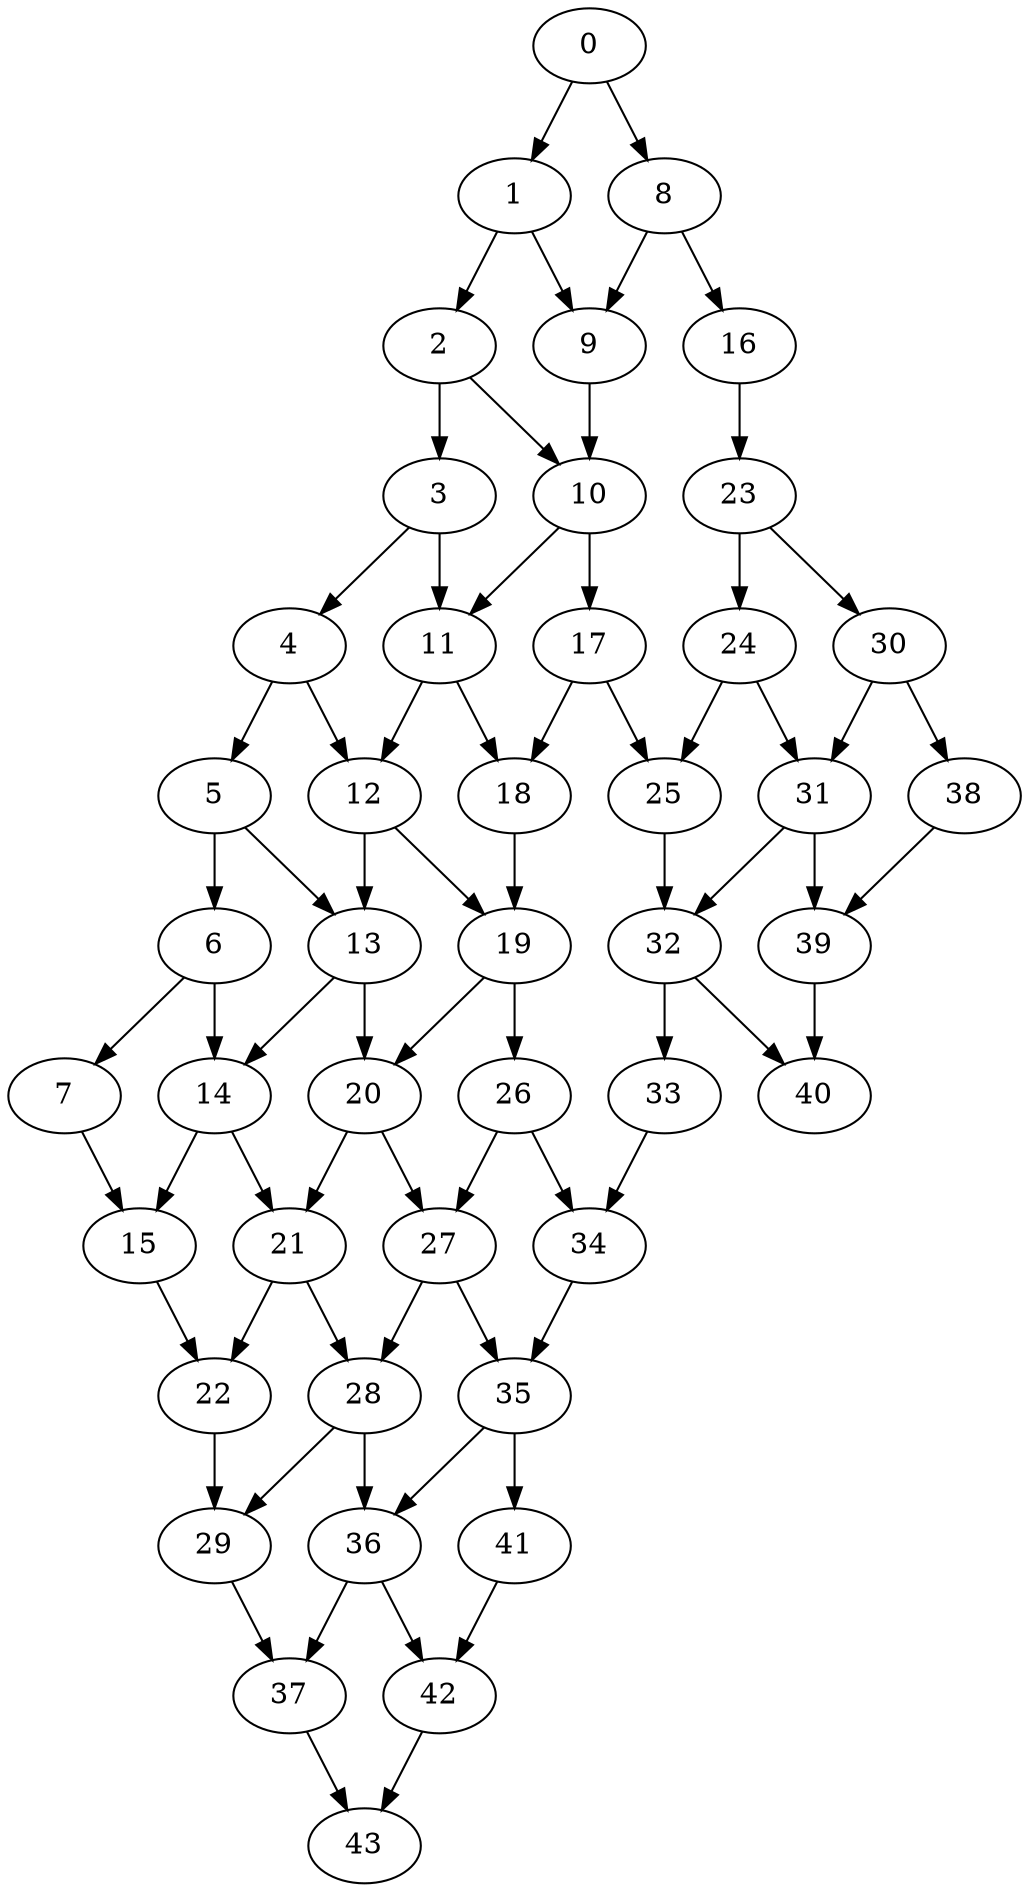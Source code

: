 digraph G {
0 -> 1
0 -> 8
1 -> 2
1 -> 9
2 -> 3
2 -> 10
3 -> 4
3 -> 11
4 -> 5
4 -> 12
5 -> 6
5 -> 13
6 -> 7
6 -> 14
7 -> 15
8 -> 9
8 -> 16
9 -> 10
10 -> 11
10 -> 17
11 -> 12
11 -> 18
12 -> 13
12 -> 19
13 -> 14
13 -> 20
14 -> 15
14 -> 21
15 -> 22
16 -> 23
17 -> 18
17 -> 25
18 -> 19
19 -> 20
19 -> 26
20 -> 21
20 -> 27
21 -> 22
21 -> 28
22 -> 29
23 -> 24
23 -> 30
24 -> 25
24 -> 31
25 -> 32
26 -> 27
26 -> 34
27 -> 28
27 -> 35
28 -> 29
28 -> 36
29 -> 37
30 -> 31
30 -> 38
31 -> 32
31 -> 39
32 -> 33
32 -> 40
33 -> 34
34 -> 35
35 -> 36
35 -> 41
36 -> 37
36 -> 42
37 -> 43
38 -> 39
39 -> 40
41 -> 42
42 -> 43
}